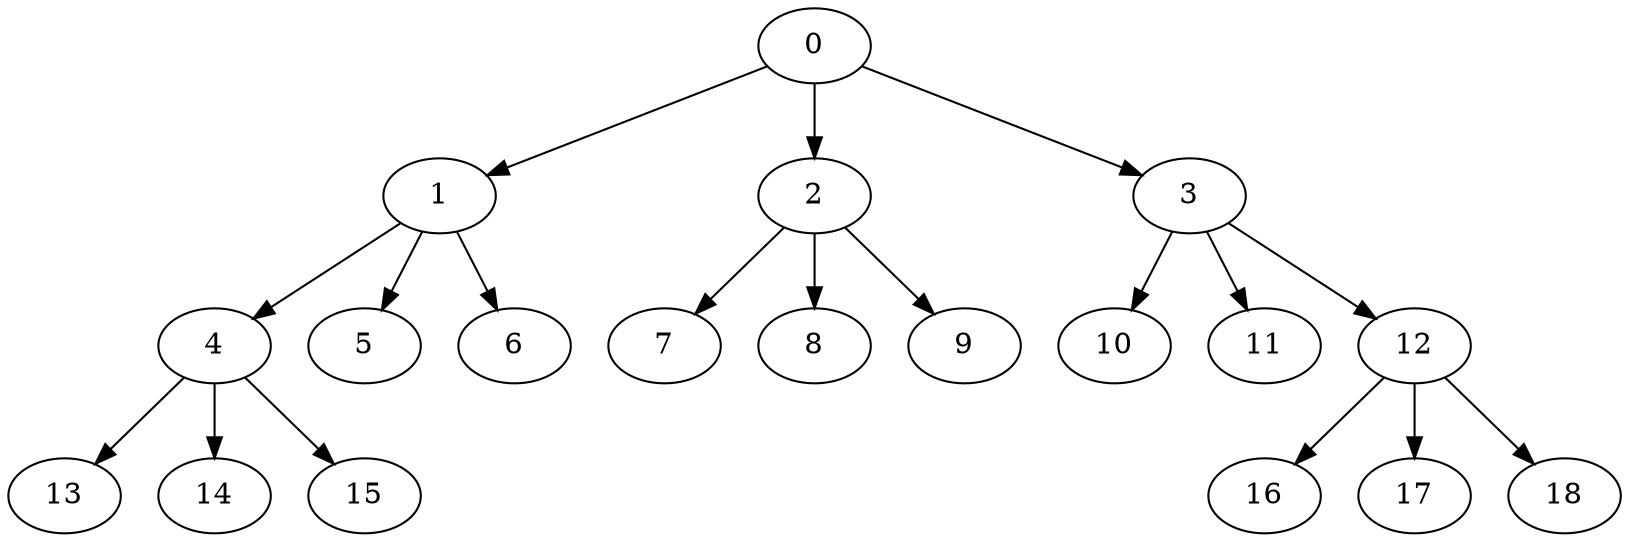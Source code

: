 digraph "OutTree-Balanced-MaxBf-3_Nodes_15_CCR_0.1_WeightType_Random" {
	0	 [Weight=50];
	1	 [Weight=70];
	0 -> 1	 [Weight=9];
	2	 [Weight=90];
	0 -> 2	 [Weight=7];
	3	 [Weight=100];
	0 -> 3	 [Weight=4];
	4	 [Weight=40];
	1 -> 4	 [Weight=10];
	5	 [Weight=20];
	1 -> 5	 [Weight=7];
	6	 [Weight=100];
	1 -> 6	 [Weight=5];
	7	 [Weight=80];
	2 -> 7	 [Weight=5];
	8	 [Weight=50];
	2 -> 8	 [Weight=3];
	9	 [Weight=20];
	2 -> 9	 [Weight=10];
	10	 [Weight=20];
	3 -> 10	 [Weight=4];
	11	 [Weight=30];
    3 -> 11	 [Weight=6];
    12	 [Weight=40];
    3 -> 12	 [Weight=4];
    13	 [Weight=40];
    4 -> 13	 [Weight=4];
    14	 [Weight=40];
    4 -> 14	 [Weight=4];
    15	 [Weight=40];
    4 -> 15	 [Weight=4];
    16	 [Weight=40];
    12 -> 16	 [Weight=4];
    17	 [Weight=40];
    12 -> 17	 [Weight=4];
    18	 [Weight=40];
    12 -> 18	 [Weight=4];
}
